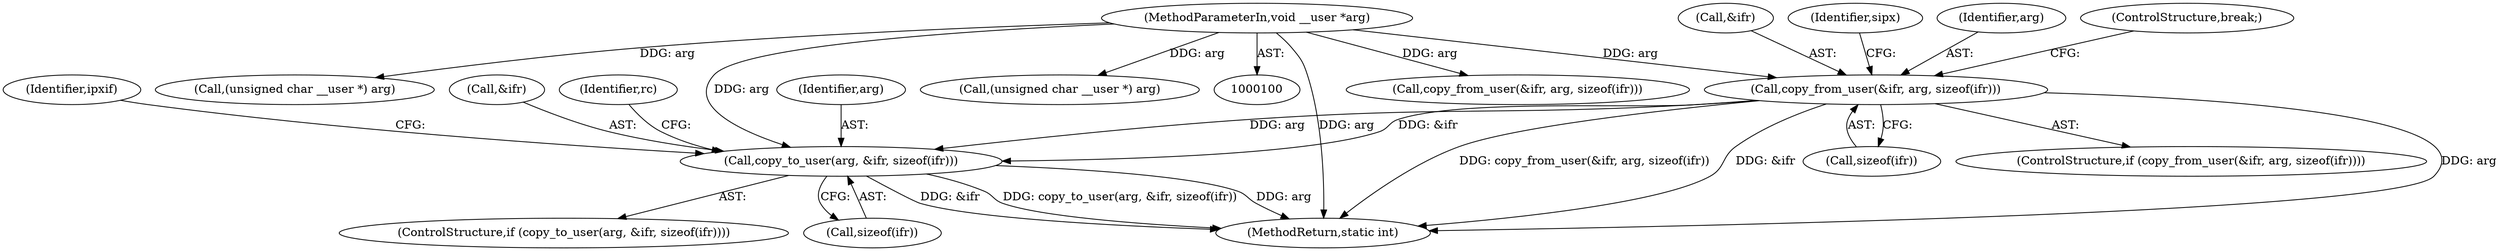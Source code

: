 digraph "0_linux_ee0d8d8482345ff97a75a7d747efc309f13b0d80@API" {
"1000291" [label="(Call,copy_to_user(arg, &ifr, sizeof(ifr)))"];
"1000217" [label="(Call,copy_from_user(&ifr, arg, sizeof(ifr)))"];
"1000102" [label="(MethodParameterIn,void __user *arg)"];
"1000223" [label="(ControlStructure,break;)"];
"1000221" [label="(Call,sizeof(ifr))"];
"1000218" [label="(Call,&ifr)"];
"1000225" [label="(Identifier,sipx)"];
"1000123" [label="(Call,copy_from_user(&ifr, arg, sizeof(ifr)))"];
"1000292" [label="(Identifier,arg)"];
"1000295" [label="(Call,sizeof(ifr))"];
"1000302" [label="(Identifier,ipxif)"];
"1000293" [label="(Call,&ifr)"];
"1000217" [label="(Call,copy_from_user(&ifr, arg, sizeof(ifr)))"];
"1000220" [label="(Identifier,arg)"];
"1000343" [label="(MethodReturn,static int)"];
"1000102" [label="(MethodParameterIn,void __user *arg)"];
"1000298" [label="(Identifier,rc)"];
"1000290" [label="(ControlStructure,if (copy_to_user(arg, &ifr, sizeof(ifr))))"];
"1000331" [label="(Call,(unsigned char __user *) arg)"];
"1000291" [label="(Call,copy_to_user(arg, &ifr, sizeof(ifr)))"];
"1000312" [label="(Call,(unsigned char __user *) arg)"];
"1000216" [label="(ControlStructure,if (copy_from_user(&ifr, arg, sizeof(ifr))))"];
"1000291" -> "1000290"  [label="AST: "];
"1000291" -> "1000295"  [label="CFG: "];
"1000292" -> "1000291"  [label="AST: "];
"1000293" -> "1000291"  [label="AST: "];
"1000295" -> "1000291"  [label="AST: "];
"1000298" -> "1000291"  [label="CFG: "];
"1000302" -> "1000291"  [label="CFG: "];
"1000291" -> "1000343"  [label="DDG: copy_to_user(arg, &ifr, sizeof(ifr))"];
"1000291" -> "1000343"  [label="DDG: arg"];
"1000291" -> "1000343"  [label="DDG: &ifr"];
"1000217" -> "1000291"  [label="DDG: arg"];
"1000217" -> "1000291"  [label="DDG: &ifr"];
"1000102" -> "1000291"  [label="DDG: arg"];
"1000217" -> "1000216"  [label="AST: "];
"1000217" -> "1000221"  [label="CFG: "];
"1000218" -> "1000217"  [label="AST: "];
"1000220" -> "1000217"  [label="AST: "];
"1000221" -> "1000217"  [label="AST: "];
"1000223" -> "1000217"  [label="CFG: "];
"1000225" -> "1000217"  [label="CFG: "];
"1000217" -> "1000343"  [label="DDG: copy_from_user(&ifr, arg, sizeof(ifr))"];
"1000217" -> "1000343"  [label="DDG: &ifr"];
"1000217" -> "1000343"  [label="DDG: arg"];
"1000102" -> "1000217"  [label="DDG: arg"];
"1000102" -> "1000100"  [label="AST: "];
"1000102" -> "1000343"  [label="DDG: arg"];
"1000102" -> "1000123"  [label="DDG: arg"];
"1000102" -> "1000312"  [label="DDG: arg"];
"1000102" -> "1000331"  [label="DDG: arg"];
}
